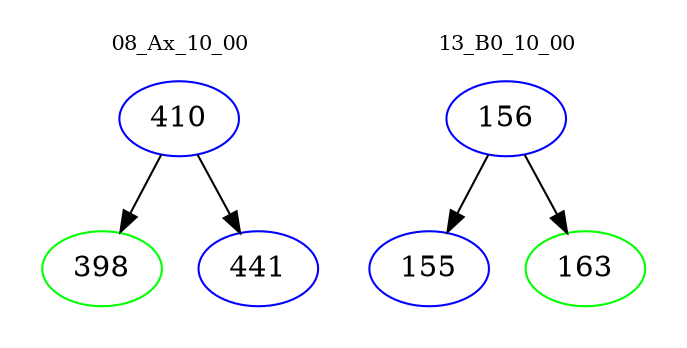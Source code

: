 digraph{
subgraph cluster_0 {
color = white
label = "08_Ax_10_00";
fontsize=10;
T0_410 [label="410", color="blue"]
T0_410 -> T0_398 [color="black"]
T0_398 [label="398", color="green"]
T0_410 -> T0_441 [color="black"]
T0_441 [label="441", color="blue"]
}
subgraph cluster_1 {
color = white
label = "13_B0_10_00";
fontsize=10;
T1_156 [label="156", color="blue"]
T1_156 -> T1_155 [color="black"]
T1_155 [label="155", color="blue"]
T1_156 -> T1_163 [color="black"]
T1_163 [label="163", color="green"]
}
}
